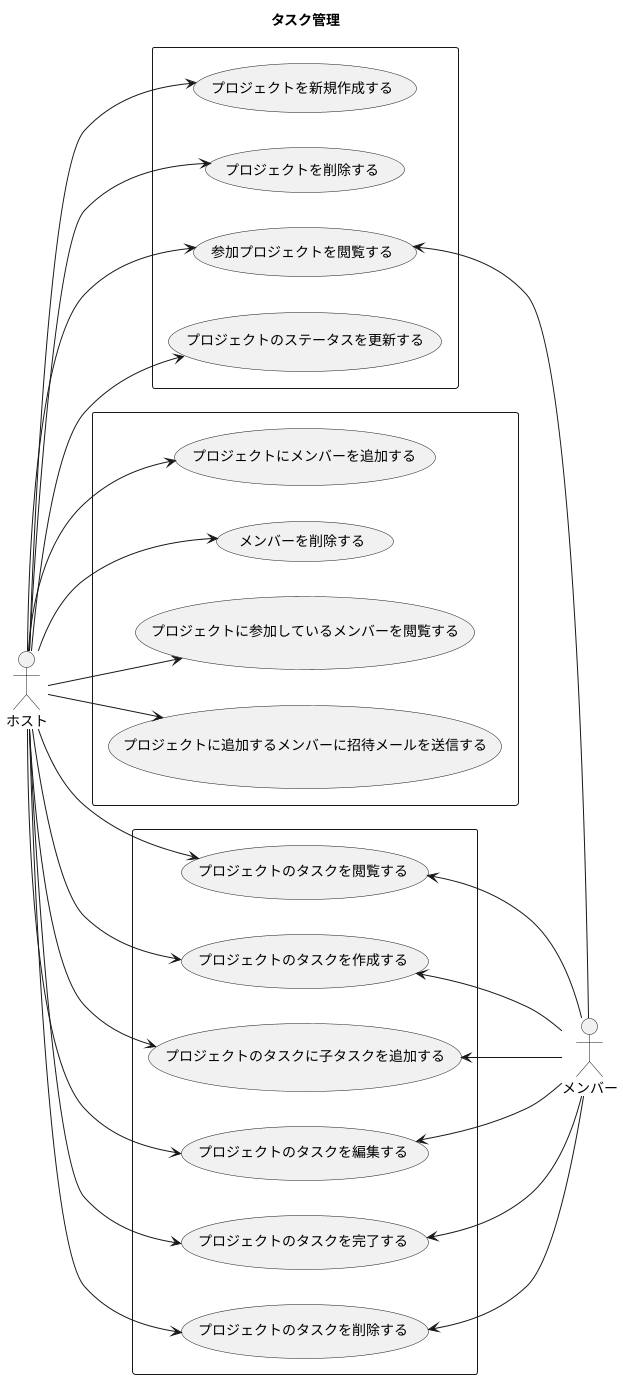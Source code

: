 @startuml タスク管理
title タスク管理
left to right direction
actor ホスト
actor メンバー

rectangle {
    ホスト --> (プロジェクトを新規作成する)
    ホスト --> (プロジェクトを削除する)
    ホスト --> (参加プロジェクトを閲覧する)
    ホスト --> (プロジェクトのステータスを更新する)
    (参加プロジェクトを閲覧する) <-- メンバー
}

rectangle {
    ホスト --> (プロジェクトにメンバーを追加する)
    ホスト --> (メンバーを削除する)
    ホスト --> (プロジェクトに参加しているメンバーを閲覧する)
    ホスト --> (プロジェクトに追加するメンバーに招待メールを送信する)
}

rectangle {
    ホスト --> (プロジェクトのタスクを閲覧する)
    ホスト --> (プロジェクトのタスクを作成する)
    ホスト --> (プロジェクトのタスクに子タスクを追加する)
    ホスト --> (プロジェクトのタスクを編集する)
    ホスト --> (プロジェクトのタスクを完了する)
    ホスト --> (プロジェクトのタスクを削除する)
    (プロジェクトのタスクを作成する) <-- メンバー
    (プロジェクトのタスクに子タスクを追加する) <-- メンバー
    (プロジェクトのタスクを編集する) <-- メンバー
    (プロジェクトのタスクを完了する) <-- メンバー
    (プロジェクトのタスクを削除する) <-- メンバー
    (プロジェクトのタスクを閲覧する) <-- メンバー
}
@enduml
